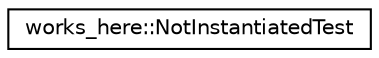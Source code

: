 digraph "类继承关系图"
{
  edge [fontname="Helvetica",fontsize="10",labelfontname="Helvetica",labelfontsize="10"];
  node [fontname="Helvetica",fontsize="10",shape=record];
  rankdir="LR";
  Node0 [label="works_here::NotInstantiatedTest",height=0.2,width=0.4,color="black", fillcolor="white", style="filled",URL="$classworks__here_1_1_not_instantiated_test.html"];
}
